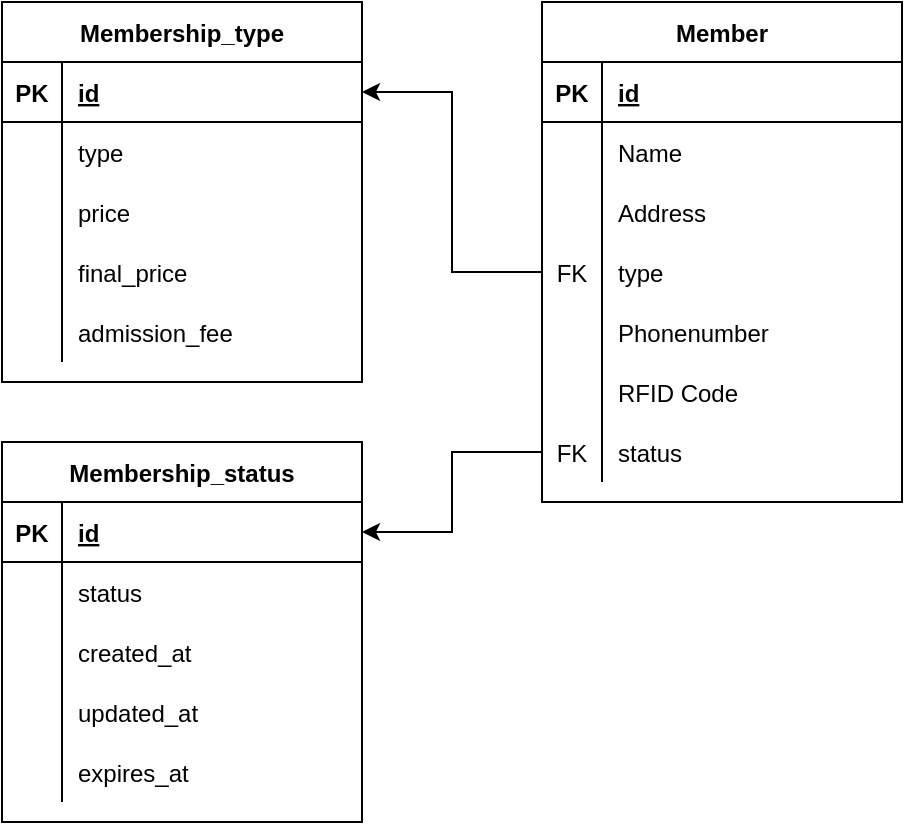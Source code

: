<mxfile version="14.5.8" type="device"><diagram id="UueBhGsbjIQfpnkvlqJp" name="Page-1"><mxGraphModel dx="1262" dy="716" grid="1" gridSize="10" guides="1" tooltips="1" connect="1" arrows="1" fold="1" page="1" pageScale="1" pageWidth="850" pageHeight="1100" math="0" shadow="0"><root><mxCell id="0"/><mxCell id="1" parent="0"/><mxCell id="qjMhUcHdeLwnd6O7opVW-1" value="Member" style="shape=table;startSize=30;container=1;collapsible=1;childLayout=tableLayout;fixedRows=1;rowLines=0;fontStyle=1;align=center;resizeLast=1;" vertex="1" parent="1"><mxGeometry x="300" y="20" width="180" height="250" as="geometry"/></mxCell><mxCell id="qjMhUcHdeLwnd6O7opVW-2" value="" style="shape=partialRectangle;collapsible=0;dropTarget=0;pointerEvents=0;fillColor=none;top=0;left=0;bottom=1;right=0;points=[[0,0.5],[1,0.5]];portConstraint=eastwest;" vertex="1" parent="qjMhUcHdeLwnd6O7opVW-1"><mxGeometry y="30" width="180" height="30" as="geometry"/></mxCell><mxCell id="qjMhUcHdeLwnd6O7opVW-3" value="PK" style="shape=partialRectangle;connectable=0;fillColor=none;top=0;left=0;bottom=0;right=0;fontStyle=1;overflow=hidden;" vertex="1" parent="qjMhUcHdeLwnd6O7opVW-2"><mxGeometry width="30" height="30" as="geometry"/></mxCell><mxCell id="qjMhUcHdeLwnd6O7opVW-4" value="id" style="shape=partialRectangle;connectable=0;fillColor=none;top=0;left=0;bottom=0;right=0;align=left;spacingLeft=6;fontStyle=5;overflow=hidden;" vertex="1" parent="qjMhUcHdeLwnd6O7opVW-2"><mxGeometry x="30" width="150" height="30" as="geometry"/></mxCell><mxCell id="qjMhUcHdeLwnd6O7opVW-5" value="" style="shape=partialRectangle;collapsible=0;dropTarget=0;pointerEvents=0;fillColor=none;top=0;left=0;bottom=0;right=0;points=[[0,0.5],[1,0.5]];portConstraint=eastwest;" vertex="1" parent="qjMhUcHdeLwnd6O7opVW-1"><mxGeometry y="60" width="180" height="30" as="geometry"/></mxCell><mxCell id="qjMhUcHdeLwnd6O7opVW-6" value="" style="shape=partialRectangle;connectable=0;fillColor=none;top=0;left=0;bottom=0;right=0;editable=1;overflow=hidden;" vertex="1" parent="qjMhUcHdeLwnd6O7opVW-5"><mxGeometry width="30" height="30" as="geometry"/></mxCell><mxCell id="qjMhUcHdeLwnd6O7opVW-7" value="Name" style="shape=partialRectangle;connectable=0;fillColor=none;top=0;left=0;bottom=0;right=0;align=left;spacingLeft=6;overflow=hidden;" vertex="1" parent="qjMhUcHdeLwnd6O7opVW-5"><mxGeometry x="30" width="150" height="30" as="geometry"/></mxCell><mxCell id="qjMhUcHdeLwnd6O7opVW-8" value="" style="shape=partialRectangle;collapsible=0;dropTarget=0;pointerEvents=0;fillColor=none;top=0;left=0;bottom=0;right=0;points=[[0,0.5],[1,0.5]];portConstraint=eastwest;" vertex="1" parent="qjMhUcHdeLwnd6O7opVW-1"><mxGeometry y="90" width="180" height="30" as="geometry"/></mxCell><mxCell id="qjMhUcHdeLwnd6O7opVW-9" value="" style="shape=partialRectangle;connectable=0;fillColor=none;top=0;left=0;bottom=0;right=0;editable=1;overflow=hidden;" vertex="1" parent="qjMhUcHdeLwnd6O7opVW-8"><mxGeometry width="30" height="30" as="geometry"/></mxCell><mxCell id="qjMhUcHdeLwnd6O7opVW-10" value="Address" style="shape=partialRectangle;connectable=0;fillColor=none;top=0;left=0;bottom=0;right=0;align=left;spacingLeft=6;overflow=hidden;" vertex="1" parent="qjMhUcHdeLwnd6O7opVW-8"><mxGeometry x="30" width="150" height="30" as="geometry"/></mxCell><mxCell id="qjMhUcHdeLwnd6O7opVW-14" value="" style="shape=partialRectangle;collapsible=0;dropTarget=0;pointerEvents=0;fillColor=none;top=0;left=0;bottom=0;right=0;points=[[0,0.5],[1,0.5]];portConstraint=eastwest;" vertex="1" parent="qjMhUcHdeLwnd6O7opVW-1"><mxGeometry y="120" width="180" height="30" as="geometry"/></mxCell><mxCell id="qjMhUcHdeLwnd6O7opVW-15" value="FK" style="shape=partialRectangle;connectable=0;fillColor=none;top=0;left=0;bottom=0;right=0;editable=1;overflow=hidden;" vertex="1" parent="qjMhUcHdeLwnd6O7opVW-14"><mxGeometry width="30" height="30" as="geometry"/></mxCell><mxCell id="qjMhUcHdeLwnd6O7opVW-16" value="type" style="shape=partialRectangle;connectable=0;fillColor=none;top=0;left=0;bottom=0;right=0;align=left;spacingLeft=6;overflow=hidden;" vertex="1" parent="qjMhUcHdeLwnd6O7opVW-14"><mxGeometry x="30" width="150" height="30" as="geometry"/></mxCell><mxCell id="qjMhUcHdeLwnd6O7opVW-11" value="" style="shape=partialRectangle;collapsible=0;dropTarget=0;pointerEvents=0;fillColor=none;top=0;left=0;bottom=0;right=0;points=[[0,0.5],[1,0.5]];portConstraint=eastwest;" vertex="1" parent="qjMhUcHdeLwnd6O7opVW-1"><mxGeometry y="150" width="180" height="30" as="geometry"/></mxCell><mxCell id="qjMhUcHdeLwnd6O7opVW-12" value="" style="shape=partialRectangle;connectable=0;fillColor=none;top=0;left=0;bottom=0;right=0;editable=1;overflow=hidden;" vertex="1" parent="qjMhUcHdeLwnd6O7opVW-11"><mxGeometry width="30" height="30" as="geometry"/></mxCell><mxCell id="qjMhUcHdeLwnd6O7opVW-13" value="Phonenumber" style="shape=partialRectangle;connectable=0;fillColor=none;top=0;left=0;bottom=0;right=0;align=left;spacingLeft=6;overflow=hidden;" vertex="1" parent="qjMhUcHdeLwnd6O7opVW-11"><mxGeometry x="30" width="150" height="30" as="geometry"/></mxCell><mxCell id="qjMhUcHdeLwnd6O7opVW-33" value="" style="shape=partialRectangle;collapsible=0;dropTarget=0;pointerEvents=0;fillColor=none;top=0;left=0;bottom=0;right=0;points=[[0,0.5],[1,0.5]];portConstraint=eastwest;" vertex="1" parent="qjMhUcHdeLwnd6O7opVW-1"><mxGeometry y="180" width="180" height="30" as="geometry"/></mxCell><mxCell id="qjMhUcHdeLwnd6O7opVW-34" value="" style="shape=partialRectangle;connectable=0;fillColor=none;top=0;left=0;bottom=0;right=0;editable=1;overflow=hidden;" vertex="1" parent="qjMhUcHdeLwnd6O7opVW-33"><mxGeometry width="30" height="30" as="geometry"/></mxCell><mxCell id="qjMhUcHdeLwnd6O7opVW-35" value="RFID Code" style="shape=partialRectangle;connectable=0;fillColor=none;top=0;left=0;bottom=0;right=0;align=left;spacingLeft=6;overflow=hidden;" vertex="1" parent="qjMhUcHdeLwnd6O7opVW-33"><mxGeometry x="30" width="150" height="30" as="geometry"/></mxCell><mxCell id="qjMhUcHdeLwnd6O7opVW-42" value="" style="shape=partialRectangle;collapsible=0;dropTarget=0;pointerEvents=0;fillColor=none;top=0;left=0;bottom=0;right=0;points=[[0,0.5],[1,0.5]];portConstraint=eastwest;" vertex="1" parent="qjMhUcHdeLwnd6O7opVW-1"><mxGeometry y="210" width="180" height="30" as="geometry"/></mxCell><mxCell id="qjMhUcHdeLwnd6O7opVW-43" value="FK" style="shape=partialRectangle;connectable=0;fillColor=none;top=0;left=0;bottom=0;right=0;editable=1;overflow=hidden;" vertex="1" parent="qjMhUcHdeLwnd6O7opVW-42"><mxGeometry width="30" height="30" as="geometry"/></mxCell><mxCell id="qjMhUcHdeLwnd6O7opVW-44" value="status" style="shape=partialRectangle;connectable=0;fillColor=none;top=0;left=0;bottom=0;right=0;align=left;spacingLeft=6;overflow=hidden;" vertex="1" parent="qjMhUcHdeLwnd6O7opVW-42"><mxGeometry x="30" width="150" height="30" as="geometry"/></mxCell><mxCell id="qjMhUcHdeLwnd6O7opVW-17" value="Membership_type" style="shape=table;startSize=30;container=1;collapsible=1;childLayout=tableLayout;fixedRows=1;rowLines=0;fontStyle=1;align=center;resizeLast=1;" vertex="1" parent="1"><mxGeometry x="30" y="20" width="180" height="190" as="geometry"/></mxCell><mxCell id="qjMhUcHdeLwnd6O7opVW-18" value="" style="shape=partialRectangle;collapsible=0;dropTarget=0;pointerEvents=0;fillColor=none;top=0;left=0;bottom=1;right=0;points=[[0,0.5],[1,0.5]];portConstraint=eastwest;" vertex="1" parent="qjMhUcHdeLwnd6O7opVW-17"><mxGeometry y="30" width="180" height="30" as="geometry"/></mxCell><mxCell id="qjMhUcHdeLwnd6O7opVW-19" value="PK" style="shape=partialRectangle;connectable=0;fillColor=none;top=0;left=0;bottom=0;right=0;fontStyle=1;overflow=hidden;" vertex="1" parent="qjMhUcHdeLwnd6O7opVW-18"><mxGeometry width="30" height="30" as="geometry"/></mxCell><mxCell id="qjMhUcHdeLwnd6O7opVW-20" value="id" style="shape=partialRectangle;connectable=0;fillColor=none;top=0;left=0;bottom=0;right=0;align=left;spacingLeft=6;fontStyle=5;overflow=hidden;" vertex="1" parent="qjMhUcHdeLwnd6O7opVW-18"><mxGeometry x="30" width="150" height="30" as="geometry"/></mxCell><mxCell id="qjMhUcHdeLwnd6O7opVW-21" value="" style="shape=partialRectangle;collapsible=0;dropTarget=0;pointerEvents=0;fillColor=none;top=0;left=0;bottom=0;right=0;points=[[0,0.5],[1,0.5]];portConstraint=eastwest;" vertex="1" parent="qjMhUcHdeLwnd6O7opVW-17"><mxGeometry y="60" width="180" height="30" as="geometry"/></mxCell><mxCell id="qjMhUcHdeLwnd6O7opVW-22" value="" style="shape=partialRectangle;connectable=0;fillColor=none;top=0;left=0;bottom=0;right=0;editable=1;overflow=hidden;" vertex="1" parent="qjMhUcHdeLwnd6O7opVW-21"><mxGeometry width="30" height="30" as="geometry"/></mxCell><mxCell id="qjMhUcHdeLwnd6O7opVW-23" value="type" style="shape=partialRectangle;connectable=0;fillColor=none;top=0;left=0;bottom=0;right=0;align=left;spacingLeft=6;overflow=hidden;" vertex="1" parent="qjMhUcHdeLwnd6O7opVW-21"><mxGeometry x="30" width="150" height="30" as="geometry"/></mxCell><mxCell id="qjMhUcHdeLwnd6O7opVW-24" value="" style="shape=partialRectangle;collapsible=0;dropTarget=0;pointerEvents=0;fillColor=none;top=0;left=0;bottom=0;right=0;points=[[0,0.5],[1,0.5]];portConstraint=eastwest;" vertex="1" parent="qjMhUcHdeLwnd6O7opVW-17"><mxGeometry y="90" width="180" height="30" as="geometry"/></mxCell><mxCell id="qjMhUcHdeLwnd6O7opVW-25" value="" style="shape=partialRectangle;connectable=0;fillColor=none;top=0;left=0;bottom=0;right=0;editable=1;overflow=hidden;" vertex="1" parent="qjMhUcHdeLwnd6O7opVW-24"><mxGeometry width="30" height="30" as="geometry"/></mxCell><mxCell id="qjMhUcHdeLwnd6O7opVW-26" value="price" style="shape=partialRectangle;connectable=0;fillColor=none;top=0;left=0;bottom=0;right=0;align=left;spacingLeft=6;overflow=hidden;" vertex="1" parent="qjMhUcHdeLwnd6O7opVW-24"><mxGeometry x="30" width="150" height="30" as="geometry"/></mxCell><mxCell id="qjMhUcHdeLwnd6O7opVW-27" value="" style="shape=partialRectangle;collapsible=0;dropTarget=0;pointerEvents=0;fillColor=none;top=0;left=0;bottom=0;right=0;points=[[0,0.5],[1,0.5]];portConstraint=eastwest;" vertex="1" parent="qjMhUcHdeLwnd6O7opVW-17"><mxGeometry y="120" width="180" height="30" as="geometry"/></mxCell><mxCell id="qjMhUcHdeLwnd6O7opVW-28" value="" style="shape=partialRectangle;connectable=0;fillColor=none;top=0;left=0;bottom=0;right=0;editable=1;overflow=hidden;" vertex="1" parent="qjMhUcHdeLwnd6O7opVW-27"><mxGeometry width="30" height="30" as="geometry"/></mxCell><mxCell id="qjMhUcHdeLwnd6O7opVW-29" value="final_price" style="shape=partialRectangle;connectable=0;fillColor=none;top=0;left=0;bottom=0;right=0;align=left;spacingLeft=6;overflow=hidden;" vertex="1" parent="qjMhUcHdeLwnd6O7opVW-27"><mxGeometry x="30" width="150" height="30" as="geometry"/></mxCell><mxCell id="qjMhUcHdeLwnd6O7opVW-30" value="" style="shape=partialRectangle;collapsible=0;dropTarget=0;pointerEvents=0;fillColor=none;top=0;left=0;bottom=0;right=0;points=[[0,0.5],[1,0.5]];portConstraint=eastwest;" vertex="1" parent="qjMhUcHdeLwnd6O7opVW-17"><mxGeometry y="150" width="180" height="30" as="geometry"/></mxCell><mxCell id="qjMhUcHdeLwnd6O7opVW-31" value="" style="shape=partialRectangle;connectable=0;fillColor=none;top=0;left=0;bottom=0;right=0;editable=1;overflow=hidden;" vertex="1" parent="qjMhUcHdeLwnd6O7opVW-30"><mxGeometry width="30" height="30" as="geometry"/></mxCell><mxCell id="qjMhUcHdeLwnd6O7opVW-32" value="admission_fee" style="shape=partialRectangle;connectable=0;fillColor=none;top=0;left=0;bottom=0;right=0;align=left;spacingLeft=6;overflow=hidden;" vertex="1" parent="qjMhUcHdeLwnd6O7opVW-30"><mxGeometry x="30" width="150" height="30" as="geometry"/></mxCell><mxCell id="qjMhUcHdeLwnd6O7opVW-45" value="Membership_status" style="shape=table;startSize=30;container=1;collapsible=1;childLayout=tableLayout;fixedRows=1;rowLines=0;fontStyle=1;align=center;resizeLast=1;" vertex="1" parent="1"><mxGeometry x="30" y="240" width="180" height="190" as="geometry"/></mxCell><mxCell id="qjMhUcHdeLwnd6O7opVW-46" value="" style="shape=partialRectangle;collapsible=0;dropTarget=0;pointerEvents=0;fillColor=none;top=0;left=0;bottom=1;right=0;points=[[0,0.5],[1,0.5]];portConstraint=eastwest;" vertex="1" parent="qjMhUcHdeLwnd6O7opVW-45"><mxGeometry y="30" width="180" height="30" as="geometry"/></mxCell><mxCell id="qjMhUcHdeLwnd6O7opVW-47" value="PK" style="shape=partialRectangle;connectable=0;fillColor=none;top=0;left=0;bottom=0;right=0;fontStyle=1;overflow=hidden;" vertex="1" parent="qjMhUcHdeLwnd6O7opVW-46"><mxGeometry width="30" height="30" as="geometry"/></mxCell><mxCell id="qjMhUcHdeLwnd6O7opVW-48" value="id" style="shape=partialRectangle;connectable=0;fillColor=none;top=0;left=0;bottom=0;right=0;align=left;spacingLeft=6;fontStyle=5;overflow=hidden;" vertex="1" parent="qjMhUcHdeLwnd6O7opVW-46"><mxGeometry x="30" width="150" height="30" as="geometry"/></mxCell><mxCell id="qjMhUcHdeLwnd6O7opVW-49" value="" style="shape=partialRectangle;collapsible=0;dropTarget=0;pointerEvents=0;fillColor=none;top=0;left=0;bottom=0;right=0;points=[[0,0.5],[1,0.5]];portConstraint=eastwest;" vertex="1" parent="qjMhUcHdeLwnd6O7opVW-45"><mxGeometry y="60" width="180" height="30" as="geometry"/></mxCell><mxCell id="qjMhUcHdeLwnd6O7opVW-50" value="" style="shape=partialRectangle;connectable=0;fillColor=none;top=0;left=0;bottom=0;right=0;editable=1;overflow=hidden;" vertex="1" parent="qjMhUcHdeLwnd6O7opVW-49"><mxGeometry width="30" height="30" as="geometry"/></mxCell><mxCell id="qjMhUcHdeLwnd6O7opVW-51" value="status" style="shape=partialRectangle;connectable=0;fillColor=none;top=0;left=0;bottom=0;right=0;align=left;spacingLeft=6;overflow=hidden;" vertex="1" parent="qjMhUcHdeLwnd6O7opVW-49"><mxGeometry x="30" width="150" height="30" as="geometry"/></mxCell><mxCell id="qjMhUcHdeLwnd6O7opVW-52" value="" style="shape=partialRectangle;collapsible=0;dropTarget=0;pointerEvents=0;fillColor=none;top=0;left=0;bottom=0;right=0;points=[[0,0.5],[1,0.5]];portConstraint=eastwest;" vertex="1" parent="qjMhUcHdeLwnd6O7opVW-45"><mxGeometry y="90" width="180" height="30" as="geometry"/></mxCell><mxCell id="qjMhUcHdeLwnd6O7opVW-53" value="" style="shape=partialRectangle;connectable=0;fillColor=none;top=0;left=0;bottom=0;right=0;editable=1;overflow=hidden;" vertex="1" parent="qjMhUcHdeLwnd6O7opVW-52"><mxGeometry width="30" height="30" as="geometry"/></mxCell><mxCell id="qjMhUcHdeLwnd6O7opVW-54" value="created_at" style="shape=partialRectangle;connectable=0;fillColor=none;top=0;left=0;bottom=0;right=0;align=left;spacingLeft=6;overflow=hidden;" vertex="1" parent="qjMhUcHdeLwnd6O7opVW-52"><mxGeometry x="30" width="150" height="30" as="geometry"/></mxCell><mxCell id="qjMhUcHdeLwnd6O7opVW-55" value="" style="shape=partialRectangle;collapsible=0;dropTarget=0;pointerEvents=0;fillColor=none;top=0;left=0;bottom=0;right=0;points=[[0,0.5],[1,0.5]];portConstraint=eastwest;" vertex="1" parent="qjMhUcHdeLwnd6O7opVW-45"><mxGeometry y="120" width="180" height="30" as="geometry"/></mxCell><mxCell id="qjMhUcHdeLwnd6O7opVW-56" value="" style="shape=partialRectangle;connectable=0;fillColor=none;top=0;left=0;bottom=0;right=0;editable=1;overflow=hidden;" vertex="1" parent="qjMhUcHdeLwnd6O7opVW-55"><mxGeometry width="30" height="30" as="geometry"/></mxCell><mxCell id="qjMhUcHdeLwnd6O7opVW-57" value="updated_at" style="shape=partialRectangle;connectable=0;fillColor=none;top=0;left=0;bottom=0;right=0;align=left;spacingLeft=6;overflow=hidden;" vertex="1" parent="qjMhUcHdeLwnd6O7opVW-55"><mxGeometry x="30" width="150" height="30" as="geometry"/></mxCell><mxCell id="qjMhUcHdeLwnd6O7opVW-58" value="" style="shape=partialRectangle;collapsible=0;dropTarget=0;pointerEvents=0;fillColor=none;top=0;left=0;bottom=0;right=0;points=[[0,0.5],[1,0.5]];portConstraint=eastwest;" vertex="1" parent="qjMhUcHdeLwnd6O7opVW-45"><mxGeometry y="150" width="180" height="30" as="geometry"/></mxCell><mxCell id="qjMhUcHdeLwnd6O7opVW-59" value="" style="shape=partialRectangle;connectable=0;fillColor=none;top=0;left=0;bottom=0;right=0;editable=1;overflow=hidden;" vertex="1" parent="qjMhUcHdeLwnd6O7opVW-58"><mxGeometry width="30" height="30" as="geometry"/></mxCell><mxCell id="qjMhUcHdeLwnd6O7opVW-60" value="expires_at" style="shape=partialRectangle;connectable=0;fillColor=none;top=0;left=0;bottom=0;right=0;align=left;spacingLeft=6;overflow=hidden;" vertex="1" parent="qjMhUcHdeLwnd6O7opVW-58"><mxGeometry x="30" width="150" height="30" as="geometry"/></mxCell><mxCell id="qjMhUcHdeLwnd6O7opVW-61" style="edgeStyle=orthogonalEdgeStyle;rounded=0;orthogonalLoop=1;jettySize=auto;html=1;entryX=1;entryY=0.5;entryDx=0;entryDy=0;" edge="1" parent="1" source="qjMhUcHdeLwnd6O7opVW-14" target="qjMhUcHdeLwnd6O7opVW-18"><mxGeometry relative="1" as="geometry"/></mxCell><mxCell id="qjMhUcHdeLwnd6O7opVW-62" style="edgeStyle=orthogonalEdgeStyle;rounded=0;orthogonalLoop=1;jettySize=auto;html=1;" edge="1" parent="1" source="qjMhUcHdeLwnd6O7opVW-42" target="qjMhUcHdeLwnd6O7opVW-46"><mxGeometry relative="1" as="geometry"/></mxCell></root></mxGraphModel></diagram></mxfile>